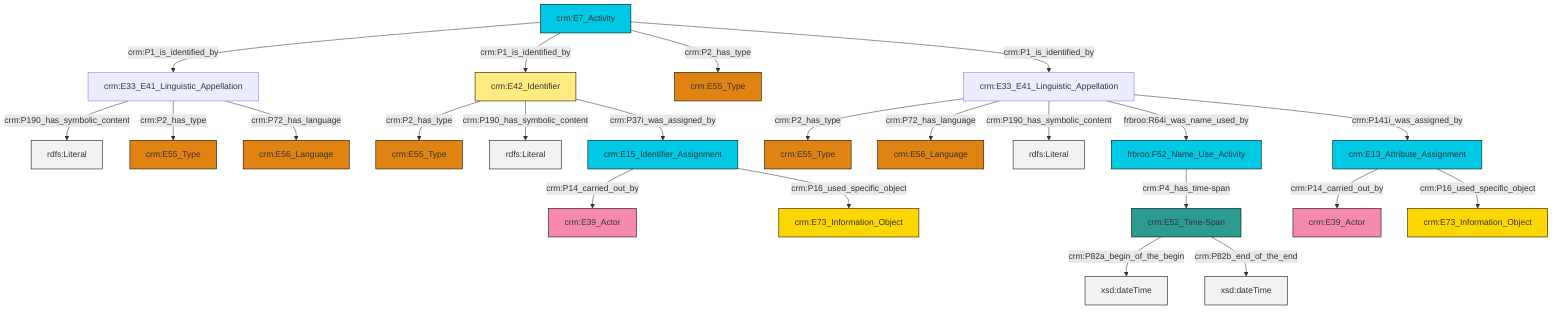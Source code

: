 graph TD
classDef Literal fill:#f2f2f2,stroke:#000000;
classDef CRM_Entity fill:#FFFFFF,stroke:#000000;
classDef Temporal_Entity fill:#00C9E6, stroke:#000000;
classDef Type fill:#E18312, stroke:#000000;
classDef Time-Span fill:#2C9C91, stroke:#000000;
classDef Appellation fill:#FFEB7F, stroke:#000000;
classDef Place fill:#008836, stroke:#000000;
classDef Persistent_Item fill:#B266B2, stroke:#000000;
classDef Conceptual_Object fill:#FFD700, stroke:#000000;
classDef Physical_Thing fill:#D2B48C, stroke:#000000;
classDef Actor fill:#f58aad, stroke:#000000;
classDef PC_Classes fill:#4ce600, stroke:#000000;
classDef Multi fill:#cccccc,stroke:#000000;

2["crm:E7_Activity"]:::Temporal_Entity -->|crm:P1_is_identified_by| 3["crm:E33_E41_Linguistic_Appellation"]:::Default
3["crm:E33_E41_Linguistic_Appellation"]:::Default -->|crm:P190_has_symbolic_content| 4[rdfs:Literal]:::Literal
5["crm:E42_Identifier"]:::Appellation -->|crm:P2_has_type| 6["crm:E55_Type"]:::Type
0["crm:E15_Identifier_Assignment"]:::Temporal_Entity -->|crm:P14_carried_out_by| 7["crm:E39_Actor"]:::Actor
9["crm:E33_E41_Linguistic_Appellation"]:::Default -->|crm:P2_has_type| 10["crm:E55_Type"]:::Type
11["crm:E52_Time-Span"]:::Time-Span -->|crm:P82a_begin_of_the_begin| 12[xsd:dateTime]:::Literal
15["crm:E13_Attribute_Assignment"]:::Temporal_Entity -->|crm:P14_carried_out_by| 16["crm:E39_Actor"]:::Actor
0["crm:E15_Identifier_Assignment"]:::Temporal_Entity -->|crm:P16_used_specific_object| 18["crm:E73_Information_Object"]:::Conceptual_Object
2["crm:E7_Activity"]:::Temporal_Entity -->|crm:P1_is_identified_by| 5["crm:E42_Identifier"]:::Appellation
15["crm:E13_Attribute_Assignment"]:::Temporal_Entity -->|crm:P16_used_specific_object| 22["crm:E73_Information_Object"]:::Conceptual_Object
2["crm:E7_Activity"]:::Temporal_Entity -->|crm:P2_has_type| 13["crm:E55_Type"]:::Type
3["crm:E33_E41_Linguistic_Appellation"]:::Default -->|crm:P2_has_type| 20["crm:E55_Type"]:::Type
9["crm:E33_E41_Linguistic_Appellation"]:::Default -->|crm:P72_has_language| 24["crm:E56_Language"]:::Type
9["crm:E33_E41_Linguistic_Appellation"]:::Default -->|crm:P190_has_symbolic_content| 26[rdfs:Literal]:::Literal
3["crm:E33_E41_Linguistic_Appellation"]:::Default -->|crm:P72_has_language| 28["crm:E56_Language"]:::Type
9["crm:E33_E41_Linguistic_Appellation"]:::Default -->|frbroo:R64i_was_name_used_by| 32["frbroo:F52_Name_Use_Activity"]:::Temporal_Entity
5["crm:E42_Identifier"]:::Appellation -->|crm:P190_has_symbolic_content| 33[rdfs:Literal]:::Literal
5["crm:E42_Identifier"]:::Appellation -->|crm:P37i_was_assigned_by| 0["crm:E15_Identifier_Assignment"]:::Temporal_Entity
32["frbroo:F52_Name_Use_Activity"]:::Temporal_Entity -->|crm:P4_has_time-span| 11["crm:E52_Time-Span"]:::Time-Span
2["crm:E7_Activity"]:::Temporal_Entity -->|crm:P1_is_identified_by| 9["crm:E33_E41_Linguistic_Appellation"]:::Default
9["crm:E33_E41_Linguistic_Appellation"]:::Default -->|crm:P141i_was_assigned_by| 15["crm:E13_Attribute_Assignment"]:::Temporal_Entity
11["crm:E52_Time-Span"]:::Time-Span -->|crm:P82b_end_of_the_end| 40[xsd:dateTime]:::Literal